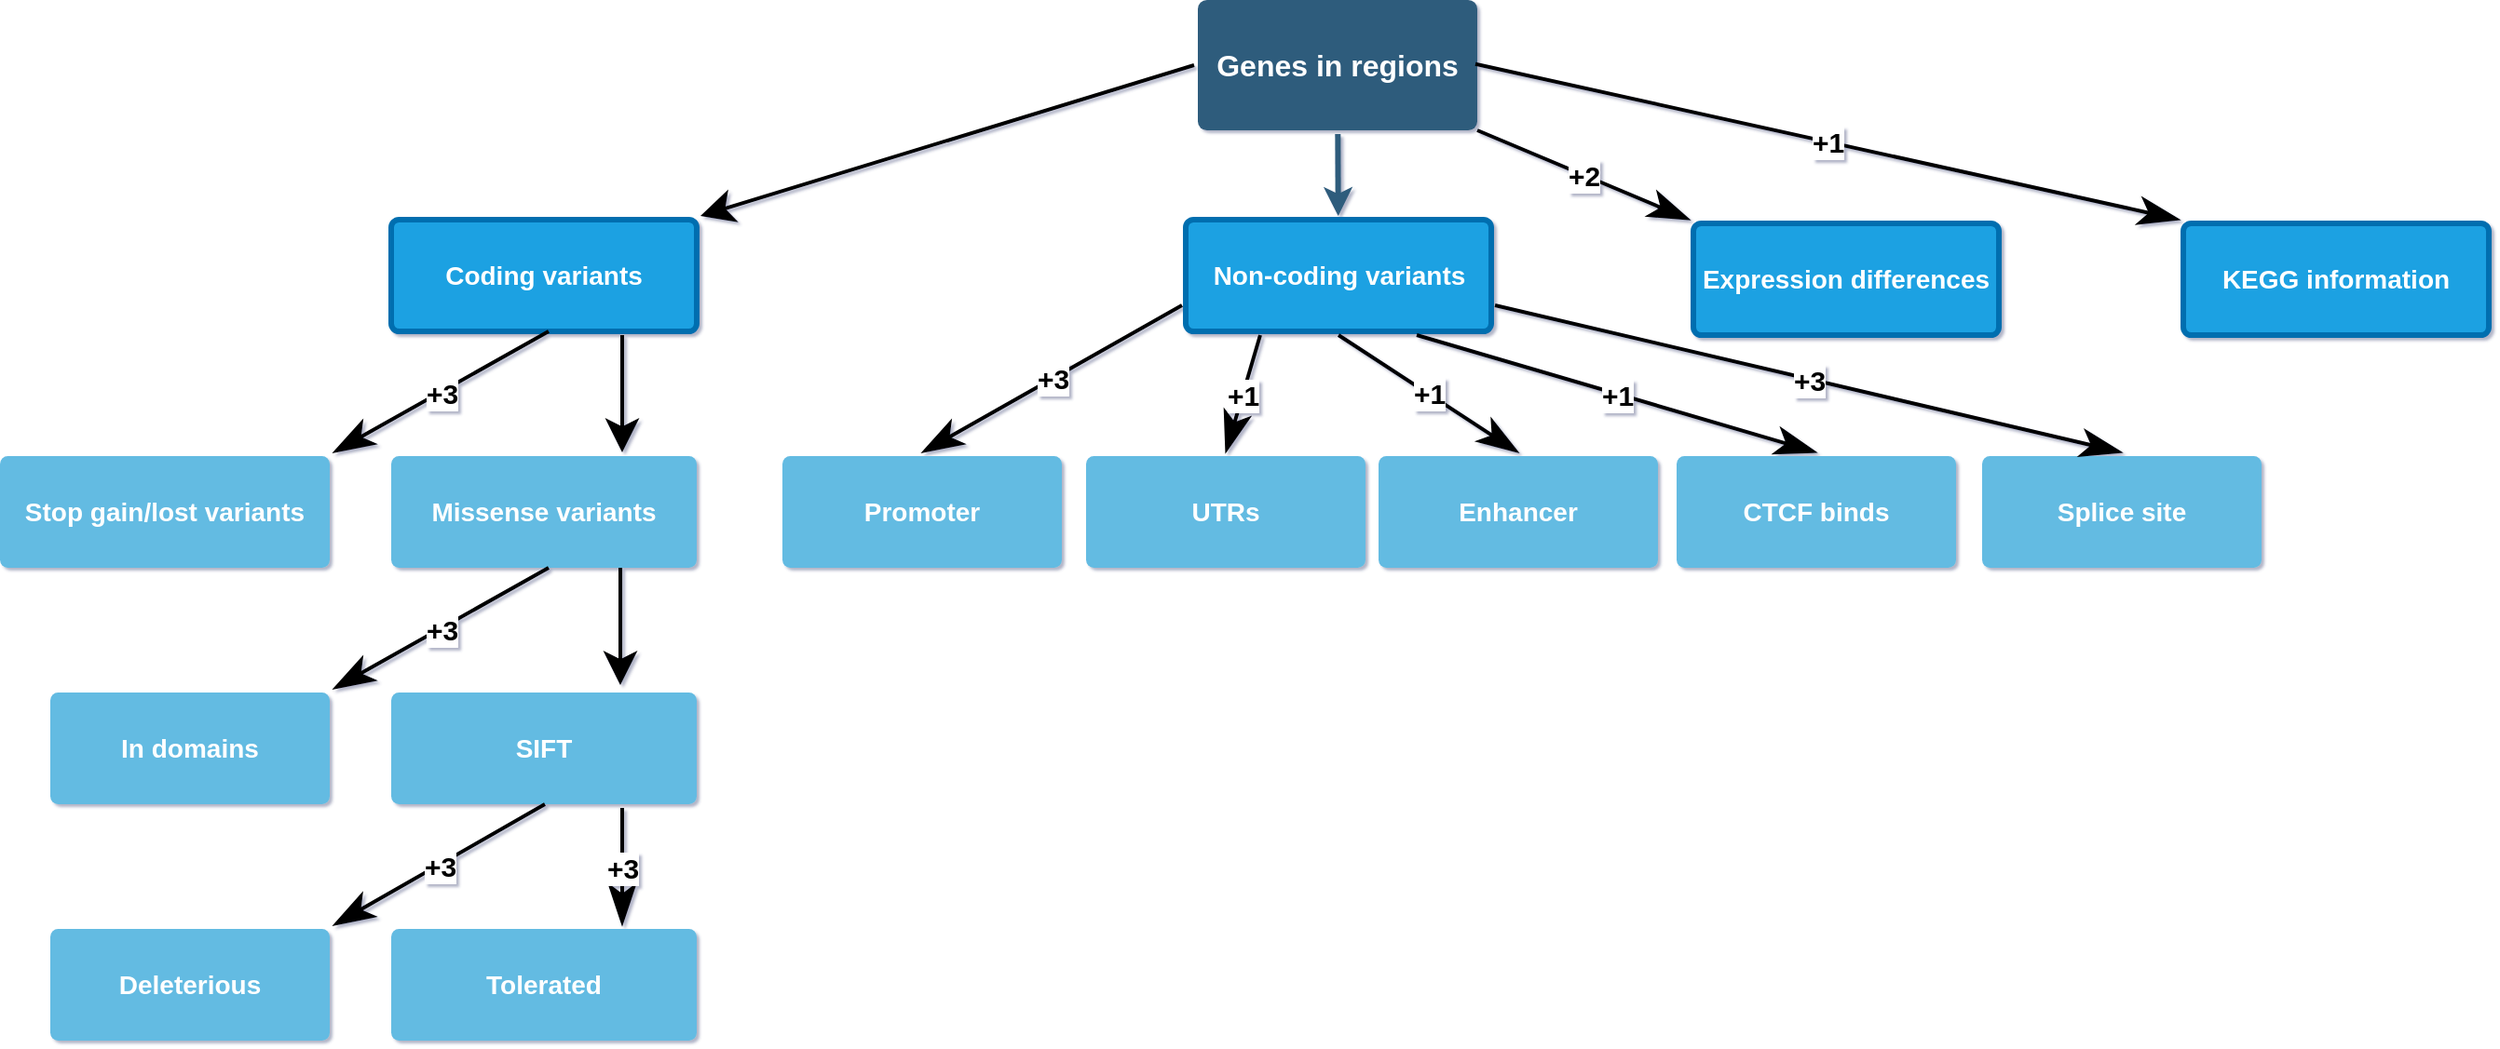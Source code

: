 <mxfile version="13.9.9" type="github">
  <diagram id="6a731a19-8d31-9384-78a2-239565b7b9f0" name="Page-1">
    <mxGraphModel dx="1564" dy="1736" grid="0" gridSize="10" guides="1" tooltips="1" connect="1" arrows="1" fold="1" page="0" pageScale="1" pageWidth="827" pageHeight="583" background="#FFFFFF" math="0" shadow="1">
      <root>
        <mxCell id="0" />
        <mxCell id="1" parent="0" />
        <mxCell id="hvmanjb4cHd-upRk2x3z-1796" value="" style="edgeStyle=none;rounded=0;jumpStyle=none;html=1;shadow=0;labelBackgroundColor=none;startArrow=none;startFill=0;endArrow=classic;endFill=1;jettySize=auto;orthogonalLoop=1;strokeColor=#2F5B7C;strokeWidth=3;fontFamily=Helvetica;fontSize=16;fontColor=#23445D;spacing=5;" parent="1" source="hvmanjb4cHd-upRk2x3z-1798" target="hvmanjb4cHd-upRk2x3z-1802" edge="1">
          <mxGeometry relative="1" as="geometry" />
        </mxCell>
        <mxCell id="hvmanjb4cHd-upRk2x3z-1798" value="Genes in regions" style="rounded=1;whiteSpace=wrap;html=1;shadow=0;labelBackgroundColor=none;strokeColor=none;strokeWidth=3;fillColor=#2F5B7C;fontFamily=Helvetica;fontSize=16;fontColor=#FFFFFF;align=center;fontStyle=1;spacing=5;arcSize=7;perimeterSpacing=2;" parent="1" vertex="1">
          <mxGeometry x="730" y="-540" width="150" height="70" as="geometry" />
        </mxCell>
        <mxCell id="hvmanjb4cHd-upRk2x3z-1800" value="Coding variants" style="rounded=1;whiteSpace=wrap;html=1;shadow=0;labelBackgroundColor=none;strokeColor=#006EAF;strokeWidth=3;fillColor=#1ba1e2;fontFamily=Helvetica;fontSize=14;align=center;spacing=5;fontStyle=1;arcSize=7;perimeterSpacing=2;fontColor=#ffffff;" parent="1" vertex="1">
          <mxGeometry x="297" y="-422" width="164" height="60" as="geometry" />
        </mxCell>
        <mxCell id="hvmanjb4cHd-upRk2x3z-1801" value="&lt;b&gt;In domains&lt;/b&gt;" style="rounded=1;whiteSpace=wrap;html=1;shadow=0;labelBackgroundColor=none;strokeColor=none;strokeWidth=3;fillColor=#64bbe2;fontFamily=Helvetica;fontSize=14;fontColor=#FFFFFF;align=center;spacing=5;arcSize=7;perimeterSpacing=2;" parent="1" vertex="1">
          <mxGeometry x="114" y="-168" width="150" height="60" as="geometry" />
        </mxCell>
        <mxCell id="hvmanjb4cHd-upRk2x3z-1802" value="Non-coding variants" style="rounded=1;whiteSpace=wrap;html=1;shadow=0;labelBackgroundColor=none;strokeColor=#006EAF;strokeWidth=3;fillColor=#1ba1e2;fontFamily=Helvetica;fontSize=14;fontColor=#ffffff;align=center;spacing=5;fontStyle=1;arcSize=7;perimeterSpacing=2;" parent="1" vertex="1">
          <mxGeometry x="723.5" y="-422" width="164" height="60" as="geometry" />
        </mxCell>
        <mxCell id="hvmanjb4cHd-upRk2x3z-1806" value="&lt;b&gt;Expression differences&lt;/b&gt;" style="rounded=1;whiteSpace=wrap;html=1;shadow=0;labelBackgroundColor=none;strokeColor=#006EAF;strokeWidth=3;fillColor=#1ba1e2;fontFamily=Helvetica;fontSize=14;fontColor=#ffffff;align=center;spacing=5;arcSize=7;perimeterSpacing=2;" parent="1" vertex="1">
          <mxGeometry x="996" y="-420" width="164" height="60" as="geometry" />
        </mxCell>
        <mxCell id="hvmanjb4cHd-upRk2x3z-1809" value="&lt;b&gt;Promoter&lt;/b&gt;" style="rounded=1;whiteSpace=wrap;html=1;shadow=0;labelBackgroundColor=none;strokeColor=none;strokeWidth=3;fillColor=#64bbe2;fontFamily=Helvetica;fontSize=14;fontColor=#FFFFFF;align=center;spacing=5;arcSize=7;perimeterSpacing=2;" parent="1" vertex="1">
          <mxGeometry x="507" y="-295" width="150" height="60" as="geometry" />
        </mxCell>
        <mxCell id="hvmanjb4cHd-upRk2x3z-1815" value="&lt;b&gt;KEGG information&lt;/b&gt;" style="rounded=1;whiteSpace=wrap;html=1;shadow=0;labelBackgroundColor=none;strokeColor=#006EAF;strokeWidth=3;fillColor=#1ba1e2;fontFamily=Helvetica;fontSize=14;fontColor=#ffffff;align=center;spacing=5;arcSize=7;perimeterSpacing=2;" parent="1" vertex="1">
          <mxGeometry x="1259" y="-420" width="164" height="60" as="geometry" />
        </mxCell>
        <mxCell id="hvmanjb4cHd-upRk2x3z-1821" value="&lt;b&gt;UTRs&lt;/b&gt;" style="rounded=1;whiteSpace=wrap;html=1;shadow=0;labelBackgroundColor=none;strokeColor=none;strokeWidth=3;fillColor=#64bbe2;fontFamily=Helvetica;fontSize=14;fontColor=#FFFFFF;align=center;spacing=5;arcSize=7;perimeterSpacing=2;" parent="1" vertex="1">
          <mxGeometry x="670" y="-295" width="150" height="60" as="geometry" />
        </mxCell>
        <mxCell id="hvmanjb4cHd-upRk2x3z-1824" value="&lt;b&gt;SIFT&lt;/b&gt;" style="rounded=1;whiteSpace=wrap;html=1;shadow=0;labelBackgroundColor=none;strokeColor=none;strokeWidth=3;fillColor=#64bbe2;fontFamily=Helvetica;fontSize=14;fontColor=#FFFFFF;align=center;spacing=5;arcSize=7;perimeterSpacing=2;" parent="1" vertex="1">
          <mxGeometry x="297" y="-168" width="164" height="60" as="geometry" />
        </mxCell>
        <mxCell id="hvmanjb4cHd-upRk2x3z-1838" value="&lt;b&gt;Enhancer&lt;/b&gt;" style="rounded=1;whiteSpace=wrap;html=1;shadow=0;labelBackgroundColor=none;strokeColor=none;strokeWidth=3;fillColor=#64bbe2;fontFamily=Helvetica;fontSize=14;fontColor=#FFFFFF;align=center;spacing=5;arcSize=7;perimeterSpacing=2;" parent="1" vertex="1">
          <mxGeometry x="827" y="-295" width="150" height="60" as="geometry" />
        </mxCell>
        <mxCell id="hvmanjb4cHd-upRk2x3z-1840" value="&lt;b&gt;CTCF binds&lt;/b&gt;" style="rounded=1;whiteSpace=wrap;html=1;shadow=0;labelBackgroundColor=none;strokeColor=none;strokeWidth=3;fillColor=#64bbe2;fontFamily=Helvetica;fontSize=14;fontColor=#FFFFFF;align=center;spacing=5;arcSize=7;perimeterSpacing=2;" parent="1" vertex="1">
          <mxGeometry x="987" y="-295" width="150" height="60" as="geometry" />
        </mxCell>
        <mxCell id="hvmanjb4cHd-upRk2x3z-1849" value="&lt;b&gt;Deleterious&lt;/b&gt;" style="rounded=1;whiteSpace=wrap;html=1;shadow=0;labelBackgroundColor=none;strokeColor=none;strokeWidth=3;fillColor=#64bbe2;fontFamily=Helvetica;fontSize=14;fontColor=#FFFFFF;align=center;spacing=5;arcSize=7;perimeterSpacing=2;" parent="1" vertex="1">
          <mxGeometry x="114" y="-41" width="150" height="60" as="geometry" />
        </mxCell>
        <mxCell id="hvmanjb4cHd-upRk2x3z-1850" value="&lt;b&gt;Tolerated&lt;/b&gt;" style="rounded=1;whiteSpace=wrap;html=1;shadow=0;labelBackgroundColor=none;strokeColor=none;strokeWidth=3;fillColor=#64bbe2;fontFamily=Helvetica;fontSize=14;fontColor=#FFFFFF;align=center;spacing=5;arcSize=7;perimeterSpacing=2;" parent="1" vertex="1">
          <mxGeometry x="297" y="-41" width="164" height="60" as="geometry" />
        </mxCell>
        <mxCell id="uNuodr2vqJfuBRN9zhuD-6" value="&lt;span style=&quot;text-align: left&quot;&gt;&lt;b&gt;&lt;font style=&quot;font-size: 14px&quot;&gt;Splice site&lt;/font&gt;&lt;/b&gt;&lt;/span&gt;" style="rounded=1;whiteSpace=wrap;html=1;shadow=0;labelBackgroundColor=none;strokeColor=none;strokeWidth=3;fillColor=#64bbe2;fontFamily=Helvetica;fontSize=14;fontColor=#FFFFFF;align=center;spacing=5;arcSize=7;perimeterSpacing=2;" parent="1" vertex="1">
          <mxGeometry x="1151" y="-295" width="150" height="60" as="geometry" />
        </mxCell>
        <mxCell id="ZNRlTDL6FQUxyOxurLqD-1" value="&lt;b&gt;Stop gain/lost variants&lt;/b&gt;" style="rounded=1;whiteSpace=wrap;html=1;shadow=0;labelBackgroundColor=none;strokeColor=none;strokeWidth=3;fillColor=#64bbe2;fontFamily=Helvetica;fontSize=14;fontColor=#FFFFFF;align=center;spacing=5;arcSize=7;perimeterSpacing=2;" parent="1" vertex="1">
          <mxGeometry x="87" y="-295" width="177" height="60" as="geometry" />
        </mxCell>
        <mxCell id="ZNRlTDL6FQUxyOxurLqD-2" value="&lt;b&gt;Missense variants&lt;/b&gt;" style="rounded=1;whiteSpace=wrap;html=1;shadow=0;labelBackgroundColor=none;strokeColor=none;strokeWidth=3;fillColor=#64bbe2;fontFamily=Helvetica;fontSize=14;fontColor=#FFFFFF;align=center;spacing=5;arcSize=7;perimeterSpacing=2;" parent="1" vertex="1">
          <mxGeometry x="297" y="-295" width="164" height="60" as="geometry" />
        </mxCell>
        <mxCell id="uJUvgdM_Umn_E1Hi8Zfl-1" value="&lt;b&gt;&lt;font style=&quot;font-size: 15px&quot;&gt;+1&lt;/font&gt;&lt;/b&gt;" style="endArrow=classicThin;endSize=16;endFill=1;html=1;entryX=0;entryY=0;entryDx=0;entryDy=0;curved=1;strokeWidth=2;" edge="1" parent="1" target="hvmanjb4cHd-upRk2x3z-1815">
          <mxGeometry width="160" relative="1" as="geometry">
            <mxPoint x="879" y="-505.59" as="sourcePoint" />
            <mxPoint x="1039" y="-505.59" as="targetPoint" />
          </mxGeometry>
        </mxCell>
        <mxCell id="uJUvgdM_Umn_E1Hi8Zfl-2" value="&lt;b&gt;&lt;font style=&quot;font-size: 15px&quot;&gt;+2&lt;/font&gt;&lt;/b&gt;" style="endArrow=classicThin;endSize=16;endFill=1;html=1;curved=1;strokeWidth=2;entryX=0;entryY=0;entryDx=0;entryDy=0;" edge="1" parent="1" target="hvmanjb4cHd-upRk2x3z-1806">
          <mxGeometry width="160" relative="1" as="geometry">
            <mxPoint x="880.0" y="-470.0" as="sourcePoint" />
            <mxPoint x="1142" y="-412" as="targetPoint" />
          </mxGeometry>
        </mxCell>
        <mxCell id="uJUvgdM_Umn_E1Hi8Zfl-3" value="&lt;b&gt;&lt;font style=&quot;font-size: 15px&quot;&gt;+3&lt;/font&gt;&lt;/b&gt;" style="endArrow=classicThin;endSize=16;endFill=1;html=1;curved=1;strokeWidth=2;entryX=0.5;entryY=0;entryDx=0;entryDy=0;exitX=0;exitY=0.75;exitDx=0;exitDy=0;" edge="1" parent="1" source="hvmanjb4cHd-upRk2x3z-1802" target="hvmanjb4cHd-upRk2x3z-1809">
          <mxGeometry width="160" relative="1" as="geometry">
            <mxPoint x="723.5" y="-365" as="sourcePoint" />
            <mxPoint x="610.5" y="-274" as="targetPoint" />
          </mxGeometry>
        </mxCell>
        <mxCell id="uJUvgdM_Umn_E1Hi8Zfl-4" value="&lt;b&gt;&lt;font style=&quot;font-size: 15px&quot;&gt;+1&lt;/font&gt;&lt;/b&gt;" style="endArrow=classicThin;endSize=16;endFill=1;html=1;curved=1;strokeWidth=2;entryX=0.5;entryY=0;entryDx=0;entryDy=0;exitX=0.25;exitY=1;exitDx=0;exitDy=0;" edge="1" parent="1" source="hvmanjb4cHd-upRk2x3z-1802" target="hvmanjb4cHd-upRk2x3z-1821">
          <mxGeometry width="160" relative="1" as="geometry">
            <mxPoint x="772.5" y="-363" as="sourcePoint" />
            <mxPoint x="631" y="-295" as="targetPoint" />
          </mxGeometry>
        </mxCell>
        <mxCell id="uJUvgdM_Umn_E1Hi8Zfl-6" value="&lt;b&gt;&lt;font style=&quot;font-size: 15px&quot;&gt;+1&lt;/font&gt;&lt;/b&gt;" style="endArrow=classicThin;endSize=16;endFill=1;html=1;curved=1;strokeWidth=2;entryX=0.5;entryY=0;entryDx=0;entryDy=0;exitX=0.5;exitY=1;exitDx=0;exitDy=0;" edge="1" parent="1" source="hvmanjb4cHd-upRk2x3z-1802" target="hvmanjb4cHd-upRk2x3z-1838">
          <mxGeometry width="160" relative="1" as="geometry">
            <mxPoint x="818.75" y="-362" as="sourcePoint" />
            <mxPoint x="791.25" y="-296" as="targetPoint" />
          </mxGeometry>
        </mxCell>
        <mxCell id="uJUvgdM_Umn_E1Hi8Zfl-7" value="&lt;b&gt;&lt;font style=&quot;font-size: 15px&quot;&gt;+1&lt;/font&gt;&lt;/b&gt;" style="endArrow=classicThin;endSize=16;endFill=1;html=1;curved=1;strokeWidth=2;entryX=0.5;entryY=0;entryDx=0;entryDy=0;exitX=0.75;exitY=1;exitDx=0;exitDy=0;" edge="1" parent="1" source="hvmanjb4cHd-upRk2x3z-1802" target="hvmanjb4cHd-upRk2x3z-1840">
          <mxGeometry width="160" relative="1" as="geometry">
            <mxPoint x="858" y="-362" as="sourcePoint" />
            <mxPoint x="941.25" y="-297" as="targetPoint" />
          </mxGeometry>
        </mxCell>
        <mxCell id="uJUvgdM_Umn_E1Hi8Zfl-8" value="&lt;b&gt;&lt;font style=&quot;font-size: 15px&quot;&gt;+3&lt;/font&gt;&lt;/b&gt;" style="endArrow=classicThin;endSize=16;endFill=1;html=1;curved=1;strokeWidth=2;entryX=0.5;entryY=0;entryDx=0;entryDy=0;exitX=1;exitY=0.75;exitDx=0;exitDy=0;" edge="1" parent="1" source="hvmanjb4cHd-upRk2x3z-1802" target="uNuodr2vqJfuBRN9zhuD-6">
          <mxGeometry width="160" relative="1" as="geometry">
            <mxPoint x="887.5" y="-362" as="sourcePoint" />
            <mxPoint x="746" y="-294" as="targetPoint" />
          </mxGeometry>
        </mxCell>
        <mxCell id="uJUvgdM_Umn_E1Hi8Zfl-9" value="&lt;b&gt;&lt;font style=&quot;font-size: 15px&quot;&gt;+3&lt;/font&gt;&lt;/b&gt;" style="endArrow=classicThin;endSize=16;endFill=1;html=1;curved=1;strokeWidth=2;entryX=1;entryY=0;entryDx=0;entryDy=0;" edge="1" parent="1" target="ZNRlTDL6FQUxyOxurLqD-1">
          <mxGeometry width="160" relative="1" as="geometry">
            <mxPoint x="381.5" y="-362" as="sourcePoint" />
            <mxPoint x="240" y="-294" as="targetPoint" />
          </mxGeometry>
        </mxCell>
        <mxCell id="uJUvgdM_Umn_E1Hi8Zfl-10" value="&lt;b&gt;&lt;font style=&quot;font-size: 15px&quot;&gt;+3&lt;/font&gt;&lt;/b&gt;" style="endArrow=classicThin;endSize=16;endFill=1;html=1;curved=1;strokeWidth=2;entryX=1;entryY=0;entryDx=0;entryDy=0;" edge="1" parent="1" target="hvmanjb4cHd-upRk2x3z-1801">
          <mxGeometry width="160" relative="1" as="geometry">
            <mxPoint x="381.5" y="-235" as="sourcePoint" />
            <mxPoint x="266.0" y="-170" as="targetPoint" />
          </mxGeometry>
        </mxCell>
        <mxCell id="uJUvgdM_Umn_E1Hi8Zfl-12" value="&lt;b&gt;&lt;font style=&quot;font-size: 15px&quot;&gt;+3&lt;/font&gt;&lt;/b&gt;" style="endArrow=classicThin;endSize=16;endFill=1;html=1;curved=1;strokeWidth=2;entryX=1;entryY=0;entryDx=0;entryDy=0;" edge="1" parent="1" target="hvmanjb4cHd-upRk2x3z-1849">
          <mxGeometry width="160" relative="1" as="geometry">
            <mxPoint x="379.5" y="-108" as="sourcePoint" />
            <mxPoint x="264" y="-43" as="targetPoint" />
          </mxGeometry>
        </mxCell>
        <mxCell id="uJUvgdM_Umn_E1Hi8Zfl-13" value="&lt;b&gt;&lt;font style=&quot;font-size: 15px&quot;&gt;+3&lt;/font&gt;&lt;/b&gt;" style="endArrow=classicThin;endSize=16;endFill=1;html=1;curved=1;strokeWidth=2;entryX=0.75;entryY=0;entryDx=0;entryDy=0;exitX=0.75;exitY=1;exitDx=0;exitDy=0;" edge="1" parent="1" source="hvmanjb4cHd-upRk2x3z-1824" target="hvmanjb4cHd-upRk2x3z-1850">
          <mxGeometry width="160" relative="1" as="geometry">
            <mxPoint x="407.5" y="-99" as="sourcePoint" />
            <mxPoint x="292" y="-34" as="targetPoint" />
          </mxGeometry>
        </mxCell>
        <mxCell id="uJUvgdM_Umn_E1Hi8Zfl-16" value="" style="endArrow=classic;endFill=1;endSize=12;html=1;strokeWidth=2;entryX=0.75;entryY=0;entryDx=0;entryDy=0;exitX=0.75;exitY=1;exitDx=0;exitDy=0;" edge="1" parent="1" source="hvmanjb4cHd-upRk2x3z-1800" target="ZNRlTDL6FQUxyOxurLqD-2">
          <mxGeometry width="160" relative="1" as="geometry">
            <mxPoint x="423" y="-362" as="sourcePoint" />
            <mxPoint x="423" y="-300" as="targetPoint" />
          </mxGeometry>
        </mxCell>
        <mxCell id="uJUvgdM_Umn_E1Hi8Zfl-18" value="" style="endArrow=classic;endFill=1;endSize=12;html=1;strokeWidth=2;entryX=0.75;entryY=0;entryDx=0;entryDy=0;exitX=0.75;exitY=1;exitDx=0;exitDy=0;" edge="1" parent="1">
          <mxGeometry width="160" relative="1" as="geometry">
            <mxPoint x="420" y="-235.0" as="sourcePoint" />
            <mxPoint x="420" y="-172" as="targetPoint" />
          </mxGeometry>
        </mxCell>
        <mxCell id="uJUvgdM_Umn_E1Hi8Zfl-19" value="" style="endArrow=classic;endFill=1;endSize=12;html=1;strokeWidth=2;entryX=1;entryY=0;entryDx=0;entryDy=0;exitX=0;exitY=0.5;exitDx=0;exitDy=0;" edge="1" parent="1" source="hvmanjb4cHd-upRk2x3z-1798" target="hvmanjb4cHd-upRk2x3z-1800">
          <mxGeometry width="160" relative="1" as="geometry">
            <mxPoint x="730" y="-505.0" as="sourcePoint" />
            <mxPoint x="730" y="-442" as="targetPoint" />
          </mxGeometry>
        </mxCell>
      </root>
    </mxGraphModel>
  </diagram>
</mxfile>
